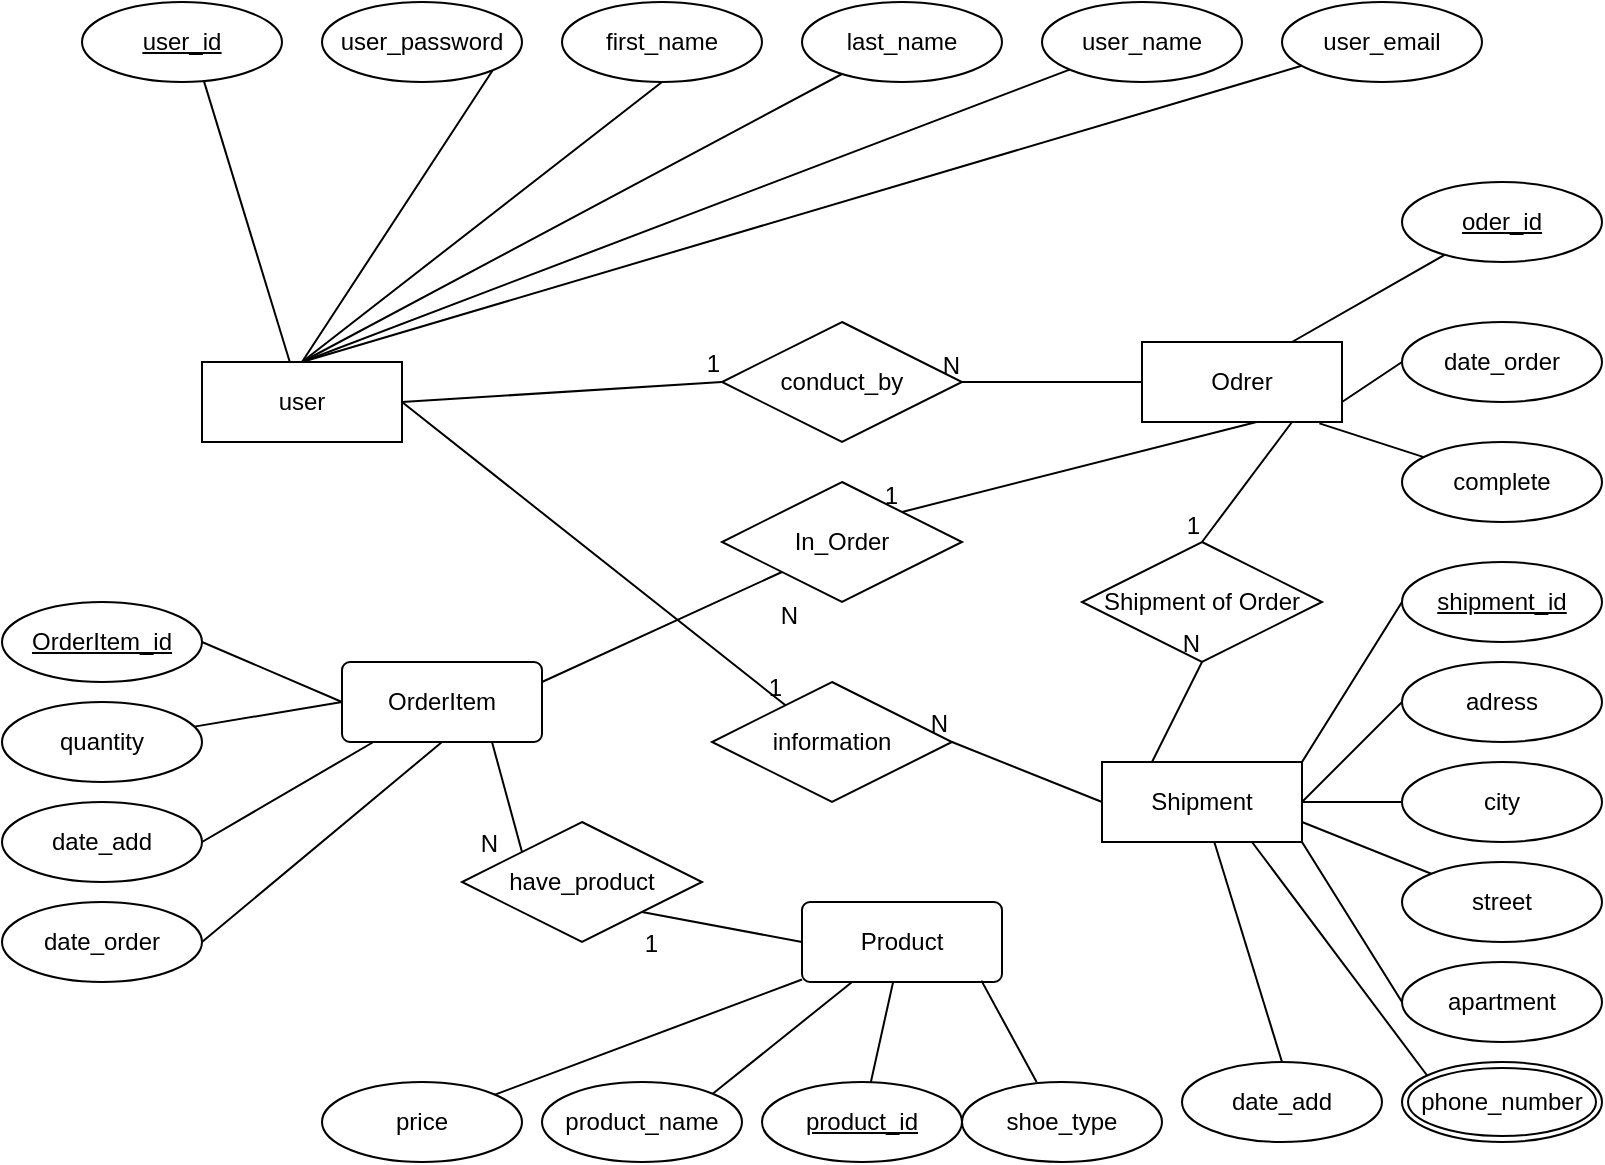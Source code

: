 <mxfile version="22.1.5" type="device">
  <diagram id="R2lEEEUBdFMjLlhIrx00" name="Page-1">
    <mxGraphModel dx="1008" dy="636" grid="1" gridSize="10" guides="1" tooltips="1" connect="1" arrows="1" fold="1" page="1" pageScale="1" pageWidth="850" pageHeight="1100" math="0" shadow="0" extFonts="Permanent Marker^https://fonts.googleapis.com/css?family=Permanent+Marker">
      <root>
        <mxCell id="0" />
        <mxCell id="1" parent="0" />
        <mxCell id="Bf9bwvW09UOIFA9WCzzf-37" value="" style="endArrow=none;html=1;rounded=0;exitX=1;exitY=1;exitDx=0;exitDy=0;entryX=0.5;entryY=0;entryDx=0;entryDy=0;" parent="1" source="Bf9bwvW09UOIFA9WCzzf-42" target="Bf9bwvW09UOIFA9WCzzf-46" edge="1">
          <mxGeometry relative="1" as="geometry">
            <mxPoint x="250" y="140" as="sourcePoint" />
            <mxPoint x="380" y="190" as="targetPoint" />
          </mxGeometry>
        </mxCell>
        <mxCell id="Bf9bwvW09UOIFA9WCzzf-38" value="" style="endArrow=none;html=1;rounded=0;entryX=0.607;entryY=0.967;entryDx=0;entryDy=0;entryPerimeter=0;" parent="1" source="Bf9bwvW09UOIFA9WCzzf-46" target="Bf9bwvW09UOIFA9WCzzf-44" edge="1">
          <mxGeometry relative="1" as="geometry">
            <mxPoint x="438.077" y="160" as="sourcePoint" />
            <mxPoint x="442.692" y="100" as="targetPoint" />
          </mxGeometry>
        </mxCell>
        <mxCell id="Bf9bwvW09UOIFA9WCzzf-39" value="" style="endArrow=none;html=1;rounded=0;exitX=0.5;exitY=0;exitDx=0;exitDy=0;" parent="1" source="Bf9bwvW09UOIFA9WCzzf-46" target="Bf9bwvW09UOIFA9WCzzf-57" edge="1">
          <mxGeometry relative="1" as="geometry">
            <mxPoint x="495" y="165.714" as="sourcePoint" />
            <mxPoint x="610" y="100" as="targetPoint" />
          </mxGeometry>
        </mxCell>
        <mxCell id="Bf9bwvW09UOIFA9WCzzf-42" value="user_password" style="ellipse;whiteSpace=wrap;html=1;align=center;" parent="1" vertex="1">
          <mxGeometry x="170" y="40" width="100" height="40" as="geometry" />
        </mxCell>
        <mxCell id="Bf9bwvW09UOIFA9WCzzf-44" value="&lt;u style=&quot;border-color: var(--border-color);&quot;&gt;user_id&lt;/u&gt;" style="ellipse;whiteSpace=wrap;html=1;align=center;fontStyle=4;" parent="1" vertex="1">
          <mxGeometry x="50" y="40" width="100" height="40" as="geometry" />
        </mxCell>
        <mxCell id="Bf9bwvW09UOIFA9WCzzf-45" value="user_name" style="ellipse;whiteSpace=wrap;html=1;align=center;" parent="1" vertex="1">
          <mxGeometry x="530" y="40" width="100" height="40" as="geometry" />
        </mxCell>
        <mxCell id="Bf9bwvW09UOIFA9WCzzf-46" value="user" style="whiteSpace=wrap;html=1;align=center;" parent="1" vertex="1">
          <mxGeometry x="110" y="220" width="100" height="40" as="geometry" />
        </mxCell>
        <mxCell id="Bf9bwvW09UOIFA9WCzzf-53" value="Odrer" style="whiteSpace=wrap;html=1;align=center;" parent="1" vertex="1">
          <mxGeometry x="580" y="210" width="100" height="40" as="geometry" />
        </mxCell>
        <mxCell id="Bf9bwvW09UOIFA9WCzzf-54" value="Shipment" style="whiteSpace=wrap;html=1;align=center;" parent="1" vertex="1">
          <mxGeometry x="560" y="420" width="100" height="40" as="geometry" />
        </mxCell>
        <mxCell id="Bf9bwvW09UOIFA9WCzzf-55" value="user_email" style="ellipse;whiteSpace=wrap;html=1;align=center;" parent="1" vertex="1">
          <mxGeometry x="650" y="40" width="100" height="40" as="geometry" />
        </mxCell>
        <mxCell id="Bf9bwvW09UOIFA9WCzzf-56" value="first_name" style="ellipse;whiteSpace=wrap;html=1;align=center;" parent="1" vertex="1">
          <mxGeometry x="290" y="40" width="100" height="40" as="geometry" />
        </mxCell>
        <mxCell id="Bf9bwvW09UOIFA9WCzzf-57" value="last_name" style="ellipse;whiteSpace=wrap;html=1;align=center;" parent="1" vertex="1">
          <mxGeometry x="410" y="40" width="100" height="40" as="geometry" />
        </mxCell>
        <mxCell id="Bf9bwvW09UOIFA9WCzzf-60" value="" style="endArrow=none;html=1;rounded=0;entryX=0.5;entryY=0;entryDx=0;entryDy=0;" parent="1" source="Bf9bwvW09UOIFA9WCzzf-45" target="Bf9bwvW09UOIFA9WCzzf-46" edge="1">
          <mxGeometry relative="1" as="geometry">
            <mxPoint x="600" y="70" as="sourcePoint" />
            <mxPoint x="510" y="300" as="targetPoint" />
          </mxGeometry>
        </mxCell>
        <mxCell id="Bf9bwvW09UOIFA9WCzzf-61" value="" style="endArrow=none;html=1;rounded=0;exitX=0.5;exitY=0;exitDx=0;exitDy=0;" parent="1" source="Bf9bwvW09UOIFA9WCzzf-46" target="Bf9bwvW09UOIFA9WCzzf-55" edge="1">
          <mxGeometry relative="1" as="geometry">
            <mxPoint x="380" y="310" as="sourcePoint" />
            <mxPoint x="540" y="310" as="targetPoint" />
          </mxGeometry>
        </mxCell>
        <mxCell id="Bf9bwvW09UOIFA9WCzzf-62" value="" style="endArrow=none;html=1;rounded=0;exitX=0.5;exitY=0;exitDx=0;exitDy=0;entryX=0.5;entryY=1;entryDx=0;entryDy=0;" parent="1" source="Bf9bwvW09UOIFA9WCzzf-46" target="Bf9bwvW09UOIFA9WCzzf-56" edge="1">
          <mxGeometry relative="1" as="geometry">
            <mxPoint x="350" y="300" as="sourcePoint" />
            <mxPoint x="510" y="300" as="targetPoint" />
          </mxGeometry>
        </mxCell>
        <mxCell id="Bf9bwvW09UOIFA9WCzzf-66" value="price" style="ellipse;whiteSpace=wrap;html=1;align=center;" parent="1" vertex="1">
          <mxGeometry x="170" y="580" width="100" height="40" as="geometry" />
        </mxCell>
        <mxCell id="Bf9bwvW09UOIFA9WCzzf-69" value="shoe_type" style="ellipse;whiteSpace=wrap;html=1;align=center;" parent="1" vertex="1">
          <mxGeometry x="490" y="580" width="100" height="40" as="geometry" />
        </mxCell>
        <mxCell id="Bf9bwvW09UOIFA9WCzzf-70" value="product_name" style="ellipse;whiteSpace=wrap;html=1;align=center;" parent="1" vertex="1">
          <mxGeometry x="280" y="580" width="100" height="40" as="geometry" />
        </mxCell>
        <mxCell id="Bf9bwvW09UOIFA9WCzzf-71" value="product_id" style="ellipse;whiteSpace=wrap;html=1;align=center;fontStyle=4;" parent="1" vertex="1">
          <mxGeometry x="390" y="580" width="100" height="40" as="geometry" />
        </mxCell>
        <mxCell id="Bf9bwvW09UOIFA9WCzzf-72" value="Product" style="rounded=1;arcSize=10;whiteSpace=wrap;html=1;align=center;" parent="1" vertex="1">
          <mxGeometry x="410" y="490" width="100" height="40" as="geometry" />
        </mxCell>
        <mxCell id="Bf9bwvW09UOIFA9WCzzf-73" value="" style="endArrow=none;html=1;rounded=0;" parent="1" source="Bf9bwvW09UOIFA9WCzzf-72" target="Bf9bwvW09UOIFA9WCzzf-66" edge="1">
          <mxGeometry relative="1" as="geometry">
            <mxPoint x="350" y="300" as="sourcePoint" />
            <mxPoint x="510" y="300" as="targetPoint" />
          </mxGeometry>
        </mxCell>
        <mxCell id="Bf9bwvW09UOIFA9WCzzf-74" value="" style="endArrow=none;html=1;rounded=0;entryX=0.897;entryY=0.983;entryDx=0;entryDy=0;exitX=0.373;exitY=0;exitDx=0;exitDy=0;exitPerimeter=0;entryPerimeter=0;" parent="1" source="Bf9bwvW09UOIFA9WCzzf-69" target="Bf9bwvW09UOIFA9WCzzf-72" edge="1">
          <mxGeometry relative="1" as="geometry">
            <mxPoint x="350" y="300" as="sourcePoint" />
            <mxPoint x="510" y="300" as="targetPoint" />
          </mxGeometry>
        </mxCell>
        <mxCell id="Bf9bwvW09UOIFA9WCzzf-75" value="" style="endArrow=none;html=1;rounded=0;" parent="1" source="Bf9bwvW09UOIFA9WCzzf-71" target="Bf9bwvW09UOIFA9WCzzf-72" edge="1">
          <mxGeometry relative="1" as="geometry">
            <mxPoint x="350" y="300" as="sourcePoint" />
            <mxPoint x="570" y="400" as="targetPoint" />
          </mxGeometry>
        </mxCell>
        <mxCell id="Bf9bwvW09UOIFA9WCzzf-76" value="" style="endArrow=none;html=1;rounded=0;entryX=1;entryY=0;entryDx=0;entryDy=0;" parent="1" source="Bf9bwvW09UOIFA9WCzzf-72" target="Bf9bwvW09UOIFA9WCzzf-70" edge="1">
          <mxGeometry relative="1" as="geometry">
            <mxPoint x="350" y="300" as="sourcePoint" />
            <mxPoint x="510" y="300" as="targetPoint" />
          </mxGeometry>
        </mxCell>
        <mxCell id="Bf9bwvW09UOIFA9WCzzf-77" value="complete" style="ellipse;whiteSpace=wrap;html=1;align=center;" parent="1" vertex="1">
          <mxGeometry x="710" y="260" width="100" height="40" as="geometry" />
        </mxCell>
        <mxCell id="Bf9bwvW09UOIFA9WCzzf-78" value="date_order" style="ellipse;whiteSpace=wrap;html=1;align=center;" parent="1" vertex="1">
          <mxGeometry x="710" y="200" width="100" height="40" as="geometry" />
        </mxCell>
        <mxCell id="Bf9bwvW09UOIFA9WCzzf-79" value="oder_id" style="ellipse;whiteSpace=wrap;html=1;align=center;fontStyle=4;" parent="1" vertex="1">
          <mxGeometry x="710" y="130" width="100" height="40" as="geometry" />
        </mxCell>
        <mxCell id="Bf9bwvW09UOIFA9WCzzf-80" value="" style="endArrow=none;html=1;rounded=0;exitX=1;exitY=0.75;exitDx=0;exitDy=0;entryX=0;entryY=0.5;entryDx=0;entryDy=0;" parent="1" source="Bf9bwvW09UOIFA9WCzzf-53" target="Bf9bwvW09UOIFA9WCzzf-78" edge="1">
          <mxGeometry relative="1" as="geometry">
            <mxPoint x="350" y="300" as="sourcePoint" />
            <mxPoint x="510" y="300" as="targetPoint" />
          </mxGeometry>
        </mxCell>
        <mxCell id="Bf9bwvW09UOIFA9WCzzf-81" value="" style="endArrow=none;html=1;rounded=0;entryX=0.75;entryY=0;entryDx=0;entryDy=0;" parent="1" source="Bf9bwvW09UOIFA9WCzzf-79" target="Bf9bwvW09UOIFA9WCzzf-53" edge="1">
          <mxGeometry relative="1" as="geometry">
            <mxPoint x="470" y="220" as="sourcePoint" />
            <mxPoint x="630" y="220" as="targetPoint" />
          </mxGeometry>
        </mxCell>
        <mxCell id="Bf9bwvW09UOIFA9WCzzf-82" value="" style="endArrow=none;html=1;rounded=0;entryX=0.887;entryY=1.017;entryDx=0;entryDy=0;entryPerimeter=0;" parent="1" source="Bf9bwvW09UOIFA9WCzzf-77" target="Bf9bwvW09UOIFA9WCzzf-53" edge="1">
          <mxGeometry relative="1" as="geometry">
            <mxPoint x="350" y="300" as="sourcePoint" />
            <mxPoint x="510" y="300" as="targetPoint" />
          </mxGeometry>
        </mxCell>
        <mxCell id="Bf9bwvW09UOIFA9WCzzf-83" value="date_order" style="ellipse;whiteSpace=wrap;html=1;align=center;" parent="1" vertex="1">
          <mxGeometry x="10" y="490" width="100" height="40" as="geometry" />
        </mxCell>
        <mxCell id="Bf9bwvW09UOIFA9WCzzf-84" value="quantity" style="ellipse;whiteSpace=wrap;html=1;align=center;" parent="1" vertex="1">
          <mxGeometry x="10" y="390" width="100" height="40" as="geometry" />
        </mxCell>
        <mxCell id="Bf9bwvW09UOIFA9WCzzf-85" value="date_add" style="ellipse;whiteSpace=wrap;html=1;align=center;" parent="1" vertex="1">
          <mxGeometry x="10" y="440" width="100" height="40" as="geometry" />
        </mxCell>
        <mxCell id="Bf9bwvW09UOIFA9WCzzf-86" value="" style="endArrow=none;html=1;rounded=0;exitX=0;exitY=0.5;exitDx=0;exitDy=0;" parent="1" source="Bf9bwvW09UOIFA9WCzzf-124" target="Bf9bwvW09UOIFA9WCzzf-84" edge="1">
          <mxGeometry relative="1" as="geometry">
            <mxPoint x="324.64" y="374.68" as="sourcePoint" />
            <mxPoint x="490" y="360" as="targetPoint" />
          </mxGeometry>
        </mxCell>
        <mxCell id="Bf9bwvW09UOIFA9WCzzf-87" value="" style="endArrow=none;html=1;rounded=0;exitX=1;exitY=0.5;exitDx=0;exitDy=0;" parent="1" source="Bf9bwvW09UOIFA9WCzzf-85" target="Bf9bwvW09UOIFA9WCzzf-124" edge="1">
          <mxGeometry relative="1" as="geometry">
            <mxPoint x="150" y="490" as="sourcePoint" />
            <mxPoint x="334.545" y="382.273" as="targetPoint" />
          </mxGeometry>
        </mxCell>
        <mxCell id="Bf9bwvW09UOIFA9WCzzf-88" value="" style="endArrow=none;html=1;rounded=0;exitX=1;exitY=0.5;exitDx=0;exitDy=0;entryX=0.5;entryY=1;entryDx=0;entryDy=0;" parent="1" source="Bf9bwvW09UOIFA9WCzzf-83" target="Bf9bwvW09UOIFA9WCzzf-124" edge="1">
          <mxGeometry relative="1" as="geometry">
            <mxPoint x="180" y="530" as="sourcePoint" />
            <mxPoint x="341" y="386" as="targetPoint" />
          </mxGeometry>
        </mxCell>
        <mxCell id="Bf9bwvW09UOIFA9WCzzf-92" value="apartment" style="ellipse;whiteSpace=wrap;html=1;align=center;" parent="1" vertex="1">
          <mxGeometry x="710" y="520" width="100" height="40" as="geometry" />
        </mxCell>
        <mxCell id="Bf9bwvW09UOIFA9WCzzf-93" value="street" style="ellipse;whiteSpace=wrap;html=1;align=center;" parent="1" vertex="1">
          <mxGeometry x="710" y="470" width="100" height="40" as="geometry" />
        </mxCell>
        <mxCell id="Bf9bwvW09UOIFA9WCzzf-94" value="city" style="ellipse;whiteSpace=wrap;html=1;align=center;" parent="1" vertex="1">
          <mxGeometry x="710" y="420" width="100" height="40" as="geometry" />
        </mxCell>
        <mxCell id="Bf9bwvW09UOIFA9WCzzf-95" value="adress" style="ellipse;whiteSpace=wrap;html=1;align=center;" parent="1" vertex="1">
          <mxGeometry x="710" y="370" width="100" height="40" as="geometry" />
        </mxCell>
        <mxCell id="Bf9bwvW09UOIFA9WCzzf-96" value="shipment_id" style="ellipse;whiteSpace=wrap;html=1;align=center;fontStyle=4;" parent="1" vertex="1">
          <mxGeometry x="710" y="320" width="100" height="40" as="geometry" />
        </mxCell>
        <mxCell id="Bf9bwvW09UOIFA9WCzzf-98" value="date_add" style="ellipse;whiteSpace=wrap;html=1;align=center;" parent="1" vertex="1">
          <mxGeometry x="600" y="570" width="100" height="40" as="geometry" />
        </mxCell>
        <mxCell id="Bf9bwvW09UOIFA9WCzzf-100" value="" style="endArrow=none;html=1;rounded=0;entryX=1;entryY=0;entryDx=0;entryDy=0;exitX=0;exitY=0.5;exitDx=0;exitDy=0;" parent="1" source="Bf9bwvW09UOIFA9WCzzf-96" target="Bf9bwvW09UOIFA9WCzzf-54" edge="1">
          <mxGeometry relative="1" as="geometry">
            <mxPoint x="490" y="340" as="sourcePoint" />
            <mxPoint x="650" y="340" as="targetPoint" />
          </mxGeometry>
        </mxCell>
        <mxCell id="Bf9bwvW09UOIFA9WCzzf-101" value="" style="endArrow=none;html=1;rounded=0;entryX=1;entryY=0.75;entryDx=0;entryDy=0;" parent="1" source="Bf9bwvW09UOIFA9WCzzf-93" target="Bf9bwvW09UOIFA9WCzzf-54" edge="1">
          <mxGeometry relative="1" as="geometry">
            <mxPoint x="710" y="490" as="sourcePoint" />
            <mxPoint x="480" y="390" as="targetPoint" />
          </mxGeometry>
        </mxCell>
        <mxCell id="Bf9bwvW09UOIFA9WCzzf-102" value="" style="endArrow=none;html=1;rounded=0;entryX=1;entryY=0.5;entryDx=0;entryDy=0;exitX=0;exitY=0.5;exitDx=0;exitDy=0;" parent="1" source="Bf9bwvW09UOIFA9WCzzf-95" target="Bf9bwvW09UOIFA9WCzzf-54" edge="1">
          <mxGeometry relative="1" as="geometry">
            <mxPoint x="380" y="280" as="sourcePoint" />
            <mxPoint x="540" y="280" as="targetPoint" />
          </mxGeometry>
        </mxCell>
        <mxCell id="Bf9bwvW09UOIFA9WCzzf-103" value="" style="endArrow=none;html=1;rounded=0;entryX=1;entryY=0.5;entryDx=0;entryDy=0;" parent="1" source="Bf9bwvW09UOIFA9WCzzf-94" target="Bf9bwvW09UOIFA9WCzzf-54" edge="1">
          <mxGeometry relative="1" as="geometry">
            <mxPoint x="310" y="340" as="sourcePoint" />
            <mxPoint x="470" y="340" as="targetPoint" />
          </mxGeometry>
        </mxCell>
        <mxCell id="Bf9bwvW09UOIFA9WCzzf-104" value="" style="endArrow=none;html=1;rounded=0;entryX=1;entryY=1;entryDx=0;entryDy=0;exitX=0;exitY=0.5;exitDx=0;exitDy=0;" parent="1" source="Bf9bwvW09UOIFA9WCzzf-92" target="Bf9bwvW09UOIFA9WCzzf-54" edge="1">
          <mxGeometry relative="1" as="geometry">
            <mxPoint x="420" y="280" as="sourcePoint" />
            <mxPoint x="580" y="280" as="targetPoint" />
          </mxGeometry>
        </mxCell>
        <mxCell id="Bf9bwvW09UOIFA9WCzzf-105" value="" style="endArrow=none;html=1;rounded=0;entryX=0.75;entryY=1;entryDx=0;entryDy=0;exitX=0.3;exitY=0.75;exitDx=0;exitDy=0;exitPerimeter=0;" parent="1" source="Bf9bwvW09UOIFA9WCzzf-144" target="Bf9bwvW09UOIFA9WCzzf-54" edge="1">
          <mxGeometry relative="1" as="geometry">
            <mxPoint x="714.645" y="575.858" as="sourcePoint" />
            <mxPoint x="520" y="340" as="targetPoint" />
          </mxGeometry>
        </mxCell>
        <mxCell id="Bf9bwvW09UOIFA9WCzzf-106" value="" style="endArrow=none;html=1;rounded=0;entryX=0.5;entryY=0;entryDx=0;entryDy=0;" parent="1" source="Bf9bwvW09UOIFA9WCzzf-54" target="Bf9bwvW09UOIFA9WCzzf-98" edge="1">
          <mxGeometry relative="1" as="geometry">
            <mxPoint x="360" y="400" as="sourcePoint" />
            <mxPoint x="520" y="400" as="targetPoint" />
          </mxGeometry>
        </mxCell>
        <mxCell id="Bf9bwvW09UOIFA9WCzzf-119" value="conduct_by" style="shape=rhombus;perimeter=rhombusPerimeter;whiteSpace=wrap;html=1;align=center;" parent="1" vertex="1">
          <mxGeometry x="370" y="200" width="120" height="60" as="geometry" />
        </mxCell>
        <mxCell id="Bf9bwvW09UOIFA9WCzzf-120" value="" style="endArrow=none;html=1;rounded=0;exitX=0;exitY=0.5;exitDx=0;exitDy=0;entryX=1;entryY=0.5;entryDx=0;entryDy=0;" parent="1" source="Bf9bwvW09UOIFA9WCzzf-53" target="Bf9bwvW09UOIFA9WCzzf-119" edge="1">
          <mxGeometry relative="1" as="geometry">
            <mxPoint x="370" y="330" as="sourcePoint" />
            <mxPoint x="490" y="240" as="targetPoint" />
          </mxGeometry>
        </mxCell>
        <mxCell id="Bf9bwvW09UOIFA9WCzzf-121" value="N" style="resizable=0;html=1;whiteSpace=wrap;align=right;verticalAlign=bottom;" parent="Bf9bwvW09UOIFA9WCzzf-120" connectable="0" vertex="1">
          <mxGeometry x="1" relative="1" as="geometry" />
        </mxCell>
        <mxCell id="Bf9bwvW09UOIFA9WCzzf-122" value="" style="endArrow=none;html=1;rounded=0;entryX=0;entryY=0.5;entryDx=0;entryDy=0;" parent="1" target="Bf9bwvW09UOIFA9WCzzf-119" edge="1">
          <mxGeometry relative="1" as="geometry">
            <mxPoint x="210" y="240" as="sourcePoint" />
            <mxPoint x="400" y="300" as="targetPoint" />
          </mxGeometry>
        </mxCell>
        <mxCell id="Bf9bwvW09UOIFA9WCzzf-123" value="1" style="resizable=0;html=1;whiteSpace=wrap;align=right;verticalAlign=bottom;" parent="Bf9bwvW09UOIFA9WCzzf-122" connectable="0" vertex="1">
          <mxGeometry x="1" relative="1" as="geometry" />
        </mxCell>
        <mxCell id="Bf9bwvW09UOIFA9WCzzf-124" value="OrderItem" style="rounded=1;arcSize=10;whiteSpace=wrap;html=1;align=center;" parent="1" vertex="1">
          <mxGeometry x="180" y="370" width="100" height="40" as="geometry" />
        </mxCell>
        <mxCell id="Bf9bwvW09UOIFA9WCzzf-125" value="In_Order" style="shape=rhombus;perimeter=rhombusPerimeter;whiteSpace=wrap;html=1;align=center;" parent="1" vertex="1">
          <mxGeometry x="370" y="280" width="120" height="60" as="geometry" />
        </mxCell>
        <mxCell id="Bf9bwvW09UOIFA9WCzzf-126" value="have_product" style="shape=rhombus;perimeter=rhombusPerimeter;whiteSpace=wrap;html=1;align=center;" parent="1" vertex="1">
          <mxGeometry x="240" y="450" width="120" height="60" as="geometry" />
        </mxCell>
        <mxCell id="Bf9bwvW09UOIFA9WCzzf-127" value="" style="endArrow=none;html=1;rounded=0;exitX=1;exitY=0.25;exitDx=0;exitDy=0;entryX=0;entryY=1;entryDx=0;entryDy=0;" parent="1" source="Bf9bwvW09UOIFA9WCzzf-124" target="Bf9bwvW09UOIFA9WCzzf-125" edge="1">
          <mxGeometry relative="1" as="geometry">
            <mxPoint x="210" y="280" as="sourcePoint" />
            <mxPoint x="360" y="360" as="targetPoint" />
          </mxGeometry>
        </mxCell>
        <mxCell id="Bf9bwvW09UOIFA9WCzzf-128" value="N" style="resizable=0;html=1;whiteSpace=wrap;align=right;verticalAlign=bottom;" parent="Bf9bwvW09UOIFA9WCzzf-127" connectable="0" vertex="1">
          <mxGeometry x="1" relative="1" as="geometry">
            <mxPoint x="10" y="30" as="offset" />
          </mxGeometry>
        </mxCell>
        <mxCell id="Bf9bwvW09UOIFA9WCzzf-129" value="" style="endArrow=none;html=1;rounded=0;entryX=1;entryY=0;entryDx=0;entryDy=0;exitX=0.573;exitY=1;exitDx=0;exitDy=0;exitPerimeter=0;" parent="1" source="Bf9bwvW09UOIFA9WCzzf-53" target="Bf9bwvW09UOIFA9WCzzf-125" edge="1">
          <mxGeometry relative="1" as="geometry">
            <mxPoint x="480" y="300" as="sourcePoint" />
            <mxPoint x="640" y="300" as="targetPoint" />
          </mxGeometry>
        </mxCell>
        <mxCell id="Bf9bwvW09UOIFA9WCzzf-130" value="1" style="resizable=0;html=1;whiteSpace=wrap;align=right;verticalAlign=bottom;" parent="Bf9bwvW09UOIFA9WCzzf-129" connectable="0" vertex="1">
          <mxGeometry x="1" relative="1" as="geometry" />
        </mxCell>
        <mxCell id="Bf9bwvW09UOIFA9WCzzf-131" value="" style="endArrow=none;html=1;rounded=0;exitX=0;exitY=0.5;exitDx=0;exitDy=0;entryX=1;entryY=1;entryDx=0;entryDy=0;" parent="1" source="Bf9bwvW09UOIFA9WCzzf-72" target="Bf9bwvW09UOIFA9WCzzf-126" edge="1">
          <mxGeometry relative="1" as="geometry">
            <mxPoint x="350" y="410" as="sourcePoint" />
            <mxPoint x="510" y="410" as="targetPoint" />
          </mxGeometry>
        </mxCell>
        <mxCell id="Bf9bwvW09UOIFA9WCzzf-132" value="1" style="resizable=0;html=1;whiteSpace=wrap;align=right;verticalAlign=bottom;" parent="Bf9bwvW09UOIFA9WCzzf-131" connectable="0" vertex="1">
          <mxGeometry x="1" relative="1" as="geometry">
            <mxPoint x="10" y="25" as="offset" />
          </mxGeometry>
        </mxCell>
        <mxCell id="Bf9bwvW09UOIFA9WCzzf-133" value="" style="endArrow=none;html=1;rounded=0;exitX=0.75;exitY=1;exitDx=0;exitDy=0;entryX=0;entryY=0;entryDx=0;entryDy=0;" parent="1" source="Bf9bwvW09UOIFA9WCzzf-124" target="Bf9bwvW09UOIFA9WCzzf-126" edge="1">
          <mxGeometry relative="1" as="geometry">
            <mxPoint x="320" y="430" as="sourcePoint" />
            <mxPoint x="480" y="430" as="targetPoint" />
          </mxGeometry>
        </mxCell>
        <mxCell id="Bf9bwvW09UOIFA9WCzzf-134" value="N" style="resizable=0;html=1;whiteSpace=wrap;align=right;verticalAlign=bottom;" parent="Bf9bwvW09UOIFA9WCzzf-133" connectable="0" vertex="1">
          <mxGeometry x="1" relative="1" as="geometry">
            <mxPoint x="-10" y="5" as="offset" />
          </mxGeometry>
        </mxCell>
        <mxCell id="Bf9bwvW09UOIFA9WCzzf-136" value="OrderItem_id" style="ellipse;whiteSpace=wrap;html=1;align=center;fontStyle=4;" parent="1" vertex="1">
          <mxGeometry x="10" y="340" width="100" height="40" as="geometry" />
        </mxCell>
        <mxCell id="Bf9bwvW09UOIFA9WCzzf-137" value="" style="endArrow=none;html=1;rounded=0;exitX=1;exitY=0.5;exitDx=0;exitDy=0;entryX=0;entryY=0.5;entryDx=0;entryDy=0;" parent="1" source="Bf9bwvW09UOIFA9WCzzf-136" target="Bf9bwvW09UOIFA9WCzzf-124" edge="1">
          <mxGeometry relative="1" as="geometry">
            <mxPoint x="140" y="330" as="sourcePoint" />
            <mxPoint x="300" y="330" as="targetPoint" />
          </mxGeometry>
        </mxCell>
        <mxCell id="Bf9bwvW09UOIFA9WCzzf-138" value="information" style="shape=rhombus;perimeter=rhombusPerimeter;whiteSpace=wrap;html=1;align=center;" parent="1" vertex="1">
          <mxGeometry x="365" y="380" width="120" height="60" as="geometry" />
        </mxCell>
        <mxCell id="Bf9bwvW09UOIFA9WCzzf-139" value="" style="endArrow=none;html=1;rounded=0;entryX=1;entryY=0.5;entryDx=0;entryDy=0;exitX=0;exitY=0.5;exitDx=0;exitDy=0;" parent="1" source="Bf9bwvW09UOIFA9WCzzf-54" target="Bf9bwvW09UOIFA9WCzzf-138" edge="1">
          <mxGeometry relative="1" as="geometry">
            <mxPoint x="470" y="359" as="sourcePoint" />
            <mxPoint x="630" y="359" as="targetPoint" />
          </mxGeometry>
        </mxCell>
        <mxCell id="Bf9bwvW09UOIFA9WCzzf-140" value="N" style="resizable=0;html=1;whiteSpace=wrap;align=right;verticalAlign=bottom;" parent="Bf9bwvW09UOIFA9WCzzf-139" connectable="0" vertex="1">
          <mxGeometry x="1" relative="1" as="geometry" />
        </mxCell>
        <mxCell id="Bf9bwvW09UOIFA9WCzzf-141" value="" style="endArrow=none;html=1;rounded=0;exitX=1;exitY=0.5;exitDx=0;exitDy=0;" parent="1" source="Bf9bwvW09UOIFA9WCzzf-46" target="Bf9bwvW09UOIFA9WCzzf-138" edge="1">
          <mxGeometry relative="1" as="geometry">
            <mxPoint x="210" y="250" as="sourcePoint" />
            <mxPoint x="340" y="320" as="targetPoint" />
          </mxGeometry>
        </mxCell>
        <mxCell id="Bf9bwvW09UOIFA9WCzzf-142" value="1" style="resizable=0;html=1;whiteSpace=wrap;align=right;verticalAlign=bottom;" parent="Bf9bwvW09UOIFA9WCzzf-141" connectable="0" vertex="1">
          <mxGeometry x="1" relative="1" as="geometry" />
        </mxCell>
        <mxCell id="Bf9bwvW09UOIFA9WCzzf-143" value="Shipment of Order" style="shape=rhombus;perimeter=rhombusPerimeter;whiteSpace=wrap;html=1;align=center;" parent="1" vertex="1">
          <mxGeometry x="550" y="310" width="120" height="60" as="geometry" />
        </mxCell>
        <mxCell id="Bf9bwvW09UOIFA9WCzzf-144" value="phone_number" style="ellipse;shape=doubleEllipse;margin=3;whiteSpace=wrap;html=1;align=center;" parent="1" vertex="1">
          <mxGeometry x="710" y="570" width="100" height="40" as="geometry" />
        </mxCell>
        <mxCell id="Bf9bwvW09UOIFA9WCzzf-145" value="" style="endArrow=none;html=1;rounded=0;exitX=0.75;exitY=1;exitDx=0;exitDy=0;entryX=0.5;entryY=0;entryDx=0;entryDy=0;" parent="1" source="Bf9bwvW09UOIFA9WCzzf-53" target="Bf9bwvW09UOIFA9WCzzf-143" edge="1">
          <mxGeometry relative="1" as="geometry">
            <mxPoint x="510" y="290" as="sourcePoint" />
            <mxPoint x="670" y="290" as="targetPoint" />
          </mxGeometry>
        </mxCell>
        <mxCell id="Bf9bwvW09UOIFA9WCzzf-146" value="1" style="resizable=0;html=1;whiteSpace=wrap;align=right;verticalAlign=bottom;" parent="Bf9bwvW09UOIFA9WCzzf-145" connectable="0" vertex="1">
          <mxGeometry x="1" relative="1" as="geometry" />
        </mxCell>
        <mxCell id="Bf9bwvW09UOIFA9WCzzf-147" value="" style="endArrow=none;html=1;rounded=0;exitX=0.25;exitY=0;exitDx=0;exitDy=0;entryX=0.5;entryY=1;entryDx=0;entryDy=0;" parent="1" source="Bf9bwvW09UOIFA9WCzzf-54" target="Bf9bwvW09UOIFA9WCzzf-143" edge="1">
          <mxGeometry relative="1" as="geometry">
            <mxPoint x="510" y="390" as="sourcePoint" />
            <mxPoint x="670" y="390" as="targetPoint" />
          </mxGeometry>
        </mxCell>
        <mxCell id="Bf9bwvW09UOIFA9WCzzf-148" value="N" style="resizable=0;html=1;whiteSpace=wrap;align=right;verticalAlign=bottom;" parent="Bf9bwvW09UOIFA9WCzzf-147" connectable="0" vertex="1">
          <mxGeometry x="1" relative="1" as="geometry" />
        </mxCell>
      </root>
    </mxGraphModel>
  </diagram>
</mxfile>

